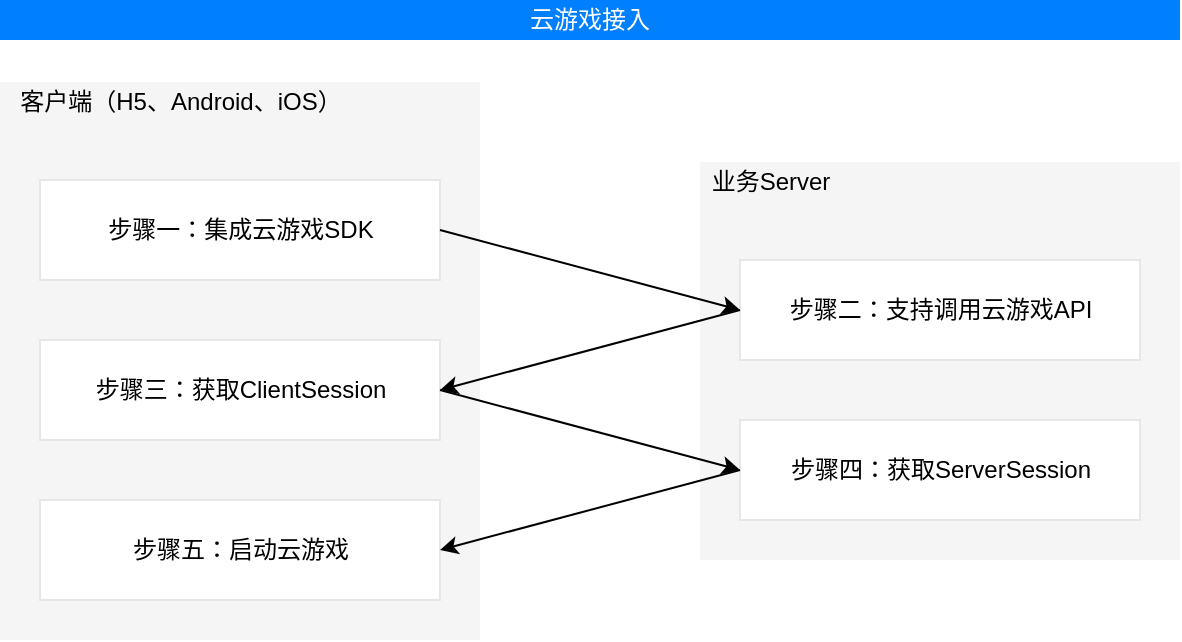<mxfile version="15.8.2" type="github">
  <diagram id="Ht1M8jgEwFfnCIfOTk4-" name="Page-1">
    <mxGraphModel dx="780" dy="443" grid="1" gridSize="10" guides="1" tooltips="1" connect="1" arrows="1" fold="1" page="1" pageScale="1" pageWidth="1169" pageHeight="827" math="0" shadow="0">
      <root>
        <mxCell id="0" />
        <mxCell id="1" parent="0" />
        <mxCell id="6FNGuCrmEd_Gx9L0aRJh-2" value="" style="rounded=0;whiteSpace=wrap;html=1;fillColor=#f5f5f5;strokeColor=none;fontColor=#333333;" vertex="1" parent="1">
          <mxGeometry x="180" y="141" width="240" height="279" as="geometry" />
        </mxCell>
        <mxCell id="6FNGuCrmEd_Gx9L0aRJh-4" value="客户端（H5、Android、iOS）" style="text;html=1;resizable=0;autosize=1;align=center;verticalAlign=middle;points=[];fillColor=none;strokeColor=none;rounded=0;" vertex="1" parent="1">
          <mxGeometry x="180" y="141" width="180" height="20" as="geometry" />
        </mxCell>
        <mxCell id="6FNGuCrmEd_Gx9L0aRJh-14" value="&lt;font color=&quot;#ffffff&quot;&gt;云游戏接入&lt;/font&gt;" style="rounded=0;whiteSpace=wrap;html=1;labelBackgroundColor=none;fontColor=#B3B3B3;strokeColor=none;fillColor=#007FFF;" vertex="1" parent="1">
          <mxGeometry x="180" y="100" width="590" height="20" as="geometry" />
        </mxCell>
        <mxCell id="6FNGuCrmEd_Gx9L0aRJh-34" value="" style="rounded=0;whiteSpace=wrap;html=1;fillColor=#f5f5f5;strokeColor=none;fontColor=#333333;" vertex="1" parent="1">
          <mxGeometry x="530" y="181" width="240" height="199" as="geometry" />
        </mxCell>
        <mxCell id="6FNGuCrmEd_Gx9L0aRJh-35" value="业务Server" style="text;html=1;resizable=0;autosize=1;align=center;verticalAlign=middle;points=[];fillColor=none;strokeColor=none;rounded=0;" vertex="1" parent="1">
          <mxGeometry x="530" y="181" width="70" height="20" as="geometry" />
        </mxCell>
        <mxCell id="6FNGuCrmEd_Gx9L0aRJh-42" value="" style="group;imageAlign=center;imageVerticalAlign=middle;" vertex="1" connectable="0" parent="1">
          <mxGeometry x="200" y="270" width="200" height="50" as="geometry" />
        </mxCell>
        <mxCell id="6FNGuCrmEd_Gx9L0aRJh-43" value="" style="rounded=0;whiteSpace=wrap;html=1;labelBackgroundColor=none;fontColor=#B3B3B3;strokeColor=#E6E6E6;" vertex="1" parent="6FNGuCrmEd_Gx9L0aRJh-42">
          <mxGeometry width="200" height="50" as="geometry" />
        </mxCell>
        <mxCell id="6FNGuCrmEd_Gx9L0aRJh-44" value="&lt;font color=&quot;#000000&quot;&gt;步骤三：获取ClientSession&lt;/font&gt;" style="text;html=1;resizable=0;autosize=1;align=center;verticalAlign=middle;points=[];fillColor=none;strokeColor=none;rounded=0;fontColor=#B3B3B3;labelBackgroundColor=none;" vertex="1" parent="6FNGuCrmEd_Gx9L0aRJh-42">
          <mxGeometry x="20" y="14.997" width="160" height="20" as="geometry" />
        </mxCell>
        <mxCell id="6FNGuCrmEd_Gx9L0aRJh-45" value="" style="group;imageAlign=center;imageVerticalAlign=middle;" vertex="1" connectable="0" parent="1">
          <mxGeometry x="200" y="190" width="200" height="50" as="geometry" />
        </mxCell>
        <mxCell id="6FNGuCrmEd_Gx9L0aRJh-46" value="" style="rounded=0;whiteSpace=wrap;html=1;labelBackgroundColor=none;fontColor=#B3B3B3;strokeColor=#E6E6E6;" vertex="1" parent="6FNGuCrmEd_Gx9L0aRJh-45">
          <mxGeometry width="200" height="50" as="geometry" />
        </mxCell>
        <mxCell id="6FNGuCrmEd_Gx9L0aRJh-47" value="&lt;font color=&quot;#000000&quot;&gt;步骤一：集成云游戏SDK&lt;/font&gt;" style="text;html=1;resizable=0;autosize=1;align=center;verticalAlign=middle;points=[];fillColor=none;strokeColor=none;rounded=0;fontColor=#B3B3B3;labelBackgroundColor=none;" vertex="1" parent="6FNGuCrmEd_Gx9L0aRJh-45">
          <mxGeometry x="25" y="14.997" width="150" height="20" as="geometry" />
        </mxCell>
        <mxCell id="6FNGuCrmEd_Gx9L0aRJh-48" value="" style="group;imageAlign=center;imageVerticalAlign=middle;" vertex="1" connectable="0" parent="1">
          <mxGeometry x="550" y="230" width="200" height="50" as="geometry" />
        </mxCell>
        <mxCell id="6FNGuCrmEd_Gx9L0aRJh-49" value="" style="rounded=0;whiteSpace=wrap;html=1;labelBackgroundColor=none;fontColor=#B3B3B3;strokeColor=#E6E6E6;" vertex="1" parent="6FNGuCrmEd_Gx9L0aRJh-48">
          <mxGeometry width="200" height="50" as="geometry" />
        </mxCell>
        <mxCell id="6FNGuCrmEd_Gx9L0aRJh-50" value="&lt;font color=&quot;#000000&quot;&gt;步骤二：支持调用云游戏API&lt;/font&gt;" style="text;html=1;resizable=0;autosize=1;align=center;verticalAlign=middle;points=[];fillColor=none;strokeColor=none;rounded=0;fontColor=#B3B3B3;labelBackgroundColor=none;" vertex="1" parent="6FNGuCrmEd_Gx9L0aRJh-48">
          <mxGeometry x="15" y="14.997" width="170" height="20" as="geometry" />
        </mxCell>
        <mxCell id="6FNGuCrmEd_Gx9L0aRJh-51" value="" style="group;imageAlign=center;imageVerticalAlign=middle;" vertex="1" connectable="0" parent="1">
          <mxGeometry x="550" y="310" width="210" height="50" as="geometry" />
        </mxCell>
        <mxCell id="6FNGuCrmEd_Gx9L0aRJh-52" value="" style="rounded=0;whiteSpace=wrap;html=1;labelBackgroundColor=none;fontColor=#B3B3B3;strokeColor=#E6E6E6;" vertex="1" parent="6FNGuCrmEd_Gx9L0aRJh-51">
          <mxGeometry width="200" height="50" as="geometry" />
        </mxCell>
        <mxCell id="6FNGuCrmEd_Gx9L0aRJh-53" value="&lt;font color=&quot;#000000&quot;&gt;步骤四：获取ServerSession&lt;/font&gt;" style="text;html=1;resizable=0;autosize=1;align=center;verticalAlign=middle;points=[];fillColor=none;strokeColor=none;rounded=0;fontColor=#B3B3B3;labelBackgroundColor=none;" vertex="1" parent="6FNGuCrmEd_Gx9L0aRJh-51">
          <mxGeometry x="15" y="14.997" width="170" height="20" as="geometry" />
        </mxCell>
        <mxCell id="6FNGuCrmEd_Gx9L0aRJh-54" value="" style="group;imageAlign=center;imageVerticalAlign=middle;" vertex="1" connectable="0" parent="1">
          <mxGeometry x="200" y="350" width="200" height="50" as="geometry" />
        </mxCell>
        <mxCell id="6FNGuCrmEd_Gx9L0aRJh-55" value="" style="rounded=0;whiteSpace=wrap;html=1;labelBackgroundColor=none;fontColor=#B3B3B3;strokeColor=#E6E6E6;" vertex="1" parent="6FNGuCrmEd_Gx9L0aRJh-54">
          <mxGeometry width="200" height="50" as="geometry" />
        </mxCell>
        <mxCell id="6FNGuCrmEd_Gx9L0aRJh-56" value="&lt;font color=&quot;#000000&quot;&gt;步骤五：启动云游戏&lt;/font&gt;" style="text;html=1;resizable=0;autosize=1;align=center;verticalAlign=middle;points=[];fillColor=none;strokeColor=none;rounded=0;fontColor=#B3B3B3;labelBackgroundColor=none;" vertex="1" parent="6FNGuCrmEd_Gx9L0aRJh-54">
          <mxGeometry x="40" y="14.997" width="120" height="20" as="geometry" />
        </mxCell>
        <mxCell id="6FNGuCrmEd_Gx9L0aRJh-57" style="rounded=0;orthogonalLoop=1;jettySize=auto;html=1;exitX=1;exitY=0.5;exitDx=0;exitDy=0;entryX=0;entryY=0.5;entryDx=0;entryDy=0;" edge="1" parent="1" source="6FNGuCrmEd_Gx9L0aRJh-46" target="6FNGuCrmEd_Gx9L0aRJh-49">
          <mxGeometry relative="1" as="geometry" />
        </mxCell>
        <mxCell id="6FNGuCrmEd_Gx9L0aRJh-58" style="edgeStyle=none;rounded=0;orthogonalLoop=1;jettySize=auto;html=1;exitX=0;exitY=0.5;exitDx=0;exitDy=0;entryX=1;entryY=0.5;entryDx=0;entryDy=0;" edge="1" parent="1" source="6FNGuCrmEd_Gx9L0aRJh-49" target="6FNGuCrmEd_Gx9L0aRJh-43">
          <mxGeometry relative="1" as="geometry" />
        </mxCell>
        <mxCell id="6FNGuCrmEd_Gx9L0aRJh-59" style="edgeStyle=none;rounded=0;orthogonalLoop=1;jettySize=auto;html=1;exitX=1;exitY=0.5;exitDx=0;exitDy=0;entryX=0;entryY=0.5;entryDx=0;entryDy=0;" edge="1" parent="1" source="6FNGuCrmEd_Gx9L0aRJh-43" target="6FNGuCrmEd_Gx9L0aRJh-52">
          <mxGeometry relative="1" as="geometry" />
        </mxCell>
        <mxCell id="6FNGuCrmEd_Gx9L0aRJh-60" style="edgeStyle=none;rounded=0;orthogonalLoop=1;jettySize=auto;html=1;exitX=0;exitY=0.5;exitDx=0;exitDy=0;entryX=1;entryY=0.5;entryDx=0;entryDy=0;" edge="1" parent="1" source="6FNGuCrmEd_Gx9L0aRJh-52" target="6FNGuCrmEd_Gx9L0aRJh-55">
          <mxGeometry relative="1" as="geometry" />
        </mxCell>
      </root>
    </mxGraphModel>
  </diagram>
</mxfile>
